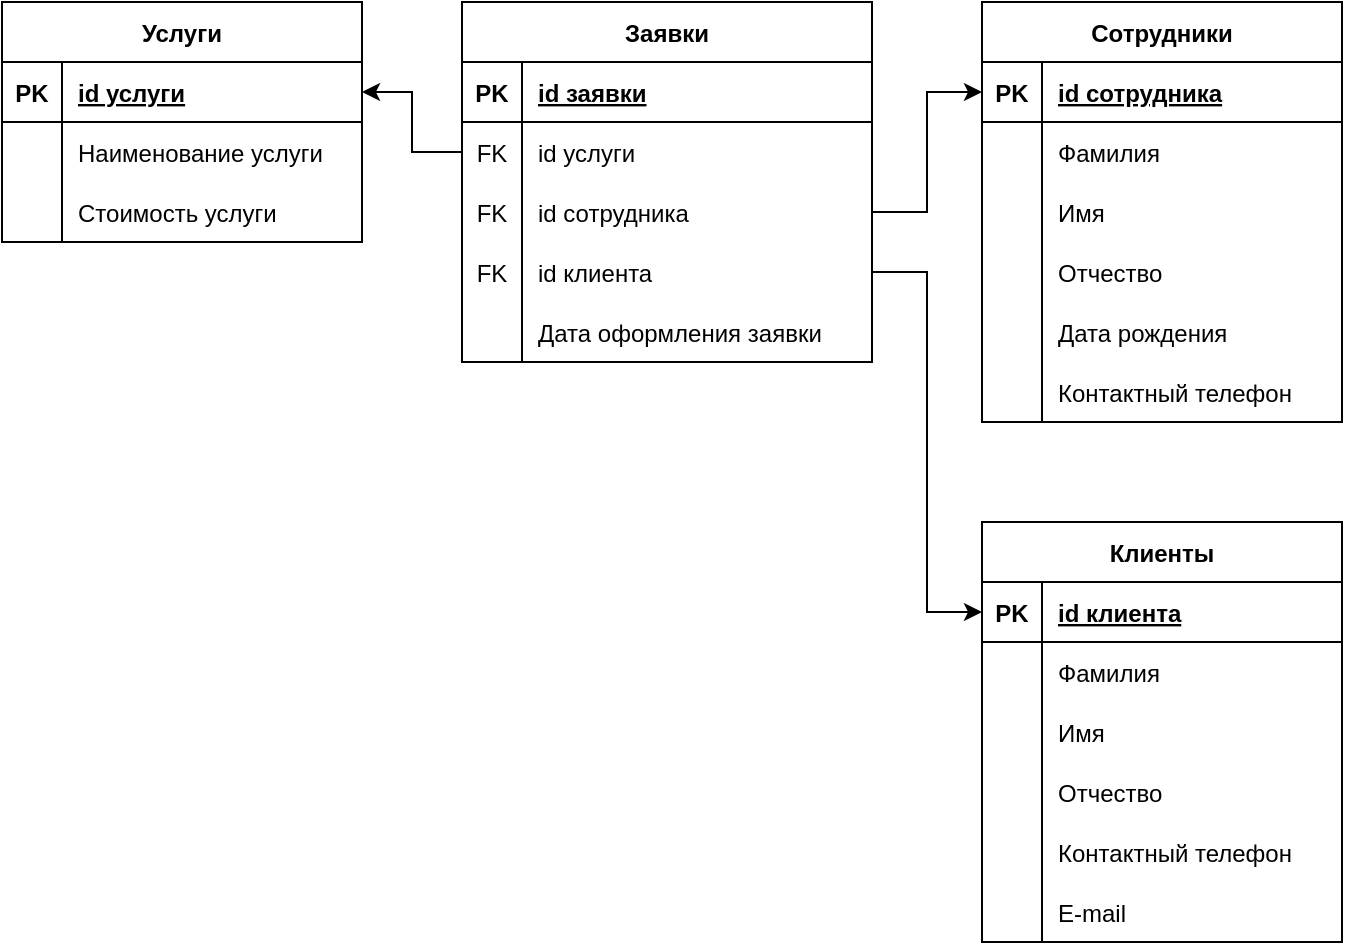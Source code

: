 <mxfile version="20.7.4" type="device"><diagram id="R2lEEEUBdFMjLlhIrx00" name="Page-1"><mxGraphModel dx="1235" dy="684" grid="1" gridSize="10" guides="1" tooltips="1" connect="1" arrows="1" fold="1" page="1" pageScale="1" pageWidth="850" pageHeight="1100" math="0" shadow="0" extFonts="Permanent Marker^https://fonts.googleapis.com/css?family=Permanent+Marker"><root><mxCell id="0"/><mxCell id="1" parent="0"/><mxCell id="jFh-nsQU25bvcVuHla3Z-1" value="Клиенты" style="shape=table;startSize=30;container=1;collapsible=1;childLayout=tableLayout;fixedRows=1;rowLines=0;fontStyle=1;align=center;resizeLast=1;" parent="1" vertex="1"><mxGeometry x="560" y="320" width="180" height="210" as="geometry"/></mxCell><mxCell id="jFh-nsQU25bvcVuHla3Z-2" value="" style="shape=tableRow;horizontal=0;startSize=0;swimlaneHead=0;swimlaneBody=0;fillColor=none;collapsible=0;dropTarget=0;points=[[0,0.5],[1,0.5]];portConstraint=eastwest;top=0;left=0;right=0;bottom=1;" parent="jFh-nsQU25bvcVuHla3Z-1" vertex="1"><mxGeometry y="30" width="180" height="30" as="geometry"/></mxCell><mxCell id="jFh-nsQU25bvcVuHla3Z-3" value="PK" style="shape=partialRectangle;connectable=0;fillColor=none;top=0;left=0;bottom=0;right=0;fontStyle=1;overflow=hidden;" parent="jFh-nsQU25bvcVuHla3Z-2" vertex="1"><mxGeometry width="30" height="30" as="geometry"><mxRectangle width="30" height="30" as="alternateBounds"/></mxGeometry></mxCell><mxCell id="jFh-nsQU25bvcVuHla3Z-4" value="id клиента" style="shape=partialRectangle;connectable=0;fillColor=none;top=0;left=0;bottom=0;right=0;align=left;spacingLeft=6;fontStyle=5;overflow=hidden;" parent="jFh-nsQU25bvcVuHla3Z-2" vertex="1"><mxGeometry x="30" width="150" height="30" as="geometry"><mxRectangle width="150" height="30" as="alternateBounds"/></mxGeometry></mxCell><mxCell id="jFh-nsQU25bvcVuHla3Z-5" value="" style="shape=tableRow;horizontal=0;startSize=0;swimlaneHead=0;swimlaneBody=0;fillColor=none;collapsible=0;dropTarget=0;points=[[0,0.5],[1,0.5]];portConstraint=eastwest;top=0;left=0;right=0;bottom=0;" parent="jFh-nsQU25bvcVuHla3Z-1" vertex="1"><mxGeometry y="60" width="180" height="30" as="geometry"/></mxCell><mxCell id="jFh-nsQU25bvcVuHla3Z-6" value="" style="shape=partialRectangle;connectable=0;fillColor=none;top=0;left=0;bottom=0;right=0;editable=1;overflow=hidden;" parent="jFh-nsQU25bvcVuHla3Z-5" vertex="1"><mxGeometry width="30" height="30" as="geometry"><mxRectangle width="30" height="30" as="alternateBounds"/></mxGeometry></mxCell><mxCell id="jFh-nsQU25bvcVuHla3Z-7" value="Фамилия" style="shape=partialRectangle;connectable=0;fillColor=none;top=0;left=0;bottom=0;right=0;align=left;spacingLeft=6;overflow=hidden;" parent="jFh-nsQU25bvcVuHla3Z-5" vertex="1"><mxGeometry x="30" width="150" height="30" as="geometry"><mxRectangle width="150" height="30" as="alternateBounds"/></mxGeometry></mxCell><mxCell id="jFh-nsQU25bvcVuHla3Z-8" value="" style="shape=tableRow;horizontal=0;startSize=0;swimlaneHead=0;swimlaneBody=0;fillColor=none;collapsible=0;dropTarget=0;points=[[0,0.5],[1,0.5]];portConstraint=eastwest;top=0;left=0;right=0;bottom=0;" parent="jFh-nsQU25bvcVuHla3Z-1" vertex="1"><mxGeometry y="90" width="180" height="30" as="geometry"/></mxCell><mxCell id="jFh-nsQU25bvcVuHla3Z-9" value="" style="shape=partialRectangle;connectable=0;fillColor=none;top=0;left=0;bottom=0;right=0;editable=1;overflow=hidden;" parent="jFh-nsQU25bvcVuHla3Z-8" vertex="1"><mxGeometry width="30" height="30" as="geometry"><mxRectangle width="30" height="30" as="alternateBounds"/></mxGeometry></mxCell><mxCell id="jFh-nsQU25bvcVuHla3Z-10" value="Имя " style="shape=partialRectangle;connectable=0;fillColor=none;top=0;left=0;bottom=0;right=0;align=left;spacingLeft=6;overflow=hidden;" parent="jFh-nsQU25bvcVuHla3Z-8" vertex="1"><mxGeometry x="30" width="150" height="30" as="geometry"><mxRectangle width="150" height="30" as="alternateBounds"/></mxGeometry></mxCell><mxCell id="jFh-nsQU25bvcVuHla3Z-11" value="" style="shape=tableRow;horizontal=0;startSize=0;swimlaneHead=0;swimlaneBody=0;fillColor=none;collapsible=0;dropTarget=0;points=[[0,0.5],[1,0.5]];portConstraint=eastwest;top=0;left=0;right=0;bottom=0;" parent="jFh-nsQU25bvcVuHla3Z-1" vertex="1"><mxGeometry y="120" width="180" height="30" as="geometry"/></mxCell><mxCell id="jFh-nsQU25bvcVuHla3Z-12" value="" style="shape=partialRectangle;connectable=0;fillColor=none;top=0;left=0;bottom=0;right=0;editable=1;overflow=hidden;" parent="jFh-nsQU25bvcVuHla3Z-11" vertex="1"><mxGeometry width="30" height="30" as="geometry"><mxRectangle width="30" height="30" as="alternateBounds"/></mxGeometry></mxCell><mxCell id="jFh-nsQU25bvcVuHla3Z-13" value="Отчество" style="shape=partialRectangle;connectable=0;fillColor=none;top=0;left=0;bottom=0;right=0;align=left;spacingLeft=6;overflow=hidden;" parent="jFh-nsQU25bvcVuHla3Z-11" vertex="1"><mxGeometry x="30" width="150" height="30" as="geometry"><mxRectangle width="150" height="30" as="alternateBounds"/></mxGeometry></mxCell><mxCell id="Pb9ylO1jPpmIEqLWhV_H-1" value="" style="shape=tableRow;horizontal=0;startSize=0;swimlaneHead=0;swimlaneBody=0;fillColor=none;collapsible=0;dropTarget=0;points=[[0,0.5],[1,0.5]];portConstraint=eastwest;top=0;left=0;right=0;bottom=0;" vertex="1" parent="jFh-nsQU25bvcVuHla3Z-1"><mxGeometry y="150" width="180" height="30" as="geometry"/></mxCell><mxCell id="Pb9ylO1jPpmIEqLWhV_H-2" value="" style="shape=partialRectangle;connectable=0;fillColor=none;top=0;left=0;bottom=0;right=0;editable=1;overflow=hidden;" vertex="1" parent="Pb9ylO1jPpmIEqLWhV_H-1"><mxGeometry width="30" height="30" as="geometry"><mxRectangle width="30" height="30" as="alternateBounds"/></mxGeometry></mxCell><mxCell id="Pb9ylO1jPpmIEqLWhV_H-3" value="Контактный телефон" style="shape=partialRectangle;connectable=0;fillColor=none;top=0;left=0;bottom=0;right=0;align=left;spacingLeft=6;overflow=hidden;" vertex="1" parent="Pb9ylO1jPpmIEqLWhV_H-1"><mxGeometry x="30" width="150" height="30" as="geometry"><mxRectangle width="150" height="30" as="alternateBounds"/></mxGeometry></mxCell><mxCell id="Pb9ylO1jPpmIEqLWhV_H-4" value="" style="shape=tableRow;horizontal=0;startSize=0;swimlaneHead=0;swimlaneBody=0;fillColor=none;collapsible=0;dropTarget=0;points=[[0,0.5],[1,0.5]];portConstraint=eastwest;top=0;left=0;right=0;bottom=0;" vertex="1" parent="jFh-nsQU25bvcVuHla3Z-1"><mxGeometry y="180" width="180" height="30" as="geometry"/></mxCell><mxCell id="Pb9ylO1jPpmIEqLWhV_H-5" value="" style="shape=partialRectangle;connectable=0;fillColor=none;top=0;left=0;bottom=0;right=0;editable=1;overflow=hidden;" vertex="1" parent="Pb9ylO1jPpmIEqLWhV_H-4"><mxGeometry width="30" height="30" as="geometry"><mxRectangle width="30" height="30" as="alternateBounds"/></mxGeometry></mxCell><mxCell id="Pb9ylO1jPpmIEqLWhV_H-6" value="E-mail" style="shape=partialRectangle;connectable=0;fillColor=none;top=0;left=0;bottom=0;right=0;align=left;spacingLeft=6;overflow=hidden;" vertex="1" parent="Pb9ylO1jPpmIEqLWhV_H-4"><mxGeometry x="30" width="150" height="30" as="geometry"><mxRectangle width="150" height="30" as="alternateBounds"/></mxGeometry></mxCell><mxCell id="Pb9ylO1jPpmIEqLWhV_H-7" value="Услуги" style="shape=table;startSize=30;container=1;collapsible=1;childLayout=tableLayout;fixedRows=1;rowLines=0;fontStyle=1;align=center;resizeLast=1;" vertex="1" parent="1"><mxGeometry x="70" y="60" width="180" height="120" as="geometry"/></mxCell><mxCell id="Pb9ylO1jPpmIEqLWhV_H-8" value="" style="shape=tableRow;horizontal=0;startSize=0;swimlaneHead=0;swimlaneBody=0;fillColor=none;collapsible=0;dropTarget=0;points=[[0,0.5],[1,0.5]];portConstraint=eastwest;top=0;left=0;right=0;bottom=1;" vertex="1" parent="Pb9ylO1jPpmIEqLWhV_H-7"><mxGeometry y="30" width="180" height="30" as="geometry"/></mxCell><mxCell id="Pb9ylO1jPpmIEqLWhV_H-9" value="PK" style="shape=partialRectangle;connectable=0;fillColor=none;top=0;left=0;bottom=0;right=0;fontStyle=1;overflow=hidden;" vertex="1" parent="Pb9ylO1jPpmIEqLWhV_H-8"><mxGeometry width="30" height="30" as="geometry"><mxRectangle width="30" height="30" as="alternateBounds"/></mxGeometry></mxCell><mxCell id="Pb9ylO1jPpmIEqLWhV_H-10" value="id услуги" style="shape=partialRectangle;connectable=0;fillColor=none;top=0;left=0;bottom=0;right=0;align=left;spacingLeft=6;fontStyle=5;overflow=hidden;" vertex="1" parent="Pb9ylO1jPpmIEqLWhV_H-8"><mxGeometry x="30" width="150" height="30" as="geometry"><mxRectangle width="150" height="30" as="alternateBounds"/></mxGeometry></mxCell><mxCell id="Pb9ylO1jPpmIEqLWhV_H-11" value="" style="shape=tableRow;horizontal=0;startSize=0;swimlaneHead=0;swimlaneBody=0;fillColor=none;collapsible=0;dropTarget=0;points=[[0,0.5],[1,0.5]];portConstraint=eastwest;top=0;left=0;right=0;bottom=0;" vertex="1" parent="Pb9ylO1jPpmIEqLWhV_H-7"><mxGeometry y="60" width="180" height="30" as="geometry"/></mxCell><mxCell id="Pb9ylO1jPpmIEqLWhV_H-12" value="" style="shape=partialRectangle;connectable=0;fillColor=none;top=0;left=0;bottom=0;right=0;editable=1;overflow=hidden;" vertex="1" parent="Pb9ylO1jPpmIEqLWhV_H-11"><mxGeometry width="30" height="30" as="geometry"><mxRectangle width="30" height="30" as="alternateBounds"/></mxGeometry></mxCell><mxCell id="Pb9ylO1jPpmIEqLWhV_H-13" value="Наименование услуги" style="shape=partialRectangle;connectable=0;fillColor=none;top=0;left=0;bottom=0;right=0;align=left;spacingLeft=6;overflow=hidden;" vertex="1" parent="Pb9ylO1jPpmIEqLWhV_H-11"><mxGeometry x="30" width="150" height="30" as="geometry"><mxRectangle width="150" height="30" as="alternateBounds"/></mxGeometry></mxCell><mxCell id="Pb9ylO1jPpmIEqLWhV_H-26" value="" style="shape=tableRow;horizontal=0;startSize=0;swimlaneHead=0;swimlaneBody=0;fillColor=none;collapsible=0;dropTarget=0;points=[[0,0.5],[1,0.5]];portConstraint=eastwest;top=0;left=0;right=0;bottom=0;" vertex="1" parent="Pb9ylO1jPpmIEqLWhV_H-7"><mxGeometry y="90" width="180" height="30" as="geometry"/></mxCell><mxCell id="Pb9ylO1jPpmIEqLWhV_H-27" value="" style="shape=partialRectangle;connectable=0;fillColor=none;top=0;left=0;bottom=0;right=0;editable=1;overflow=hidden;" vertex="1" parent="Pb9ylO1jPpmIEqLWhV_H-26"><mxGeometry width="30" height="30" as="geometry"><mxRectangle width="30" height="30" as="alternateBounds"/></mxGeometry></mxCell><mxCell id="Pb9ylO1jPpmIEqLWhV_H-28" value="Стоимость услуги" style="shape=partialRectangle;connectable=0;fillColor=none;top=0;left=0;bottom=0;right=0;align=left;spacingLeft=6;overflow=hidden;" vertex="1" parent="Pb9ylO1jPpmIEqLWhV_H-26"><mxGeometry x="30" width="150" height="30" as="geometry"><mxRectangle width="150" height="30" as="alternateBounds"/></mxGeometry></mxCell><mxCell id="Pb9ylO1jPpmIEqLWhV_H-29" value="Заявки" style="shape=table;startSize=30;container=1;collapsible=1;childLayout=tableLayout;fixedRows=1;rowLines=0;fontStyle=1;align=center;resizeLast=1;" vertex="1" parent="1"><mxGeometry x="300" y="60" width="205" height="180" as="geometry"/></mxCell><mxCell id="Pb9ylO1jPpmIEqLWhV_H-30" value="" style="shape=tableRow;horizontal=0;startSize=0;swimlaneHead=0;swimlaneBody=0;fillColor=none;collapsible=0;dropTarget=0;points=[[0,0.5],[1,0.5]];portConstraint=eastwest;top=0;left=0;right=0;bottom=1;" vertex="1" parent="Pb9ylO1jPpmIEqLWhV_H-29"><mxGeometry y="30" width="205" height="30" as="geometry"/></mxCell><mxCell id="Pb9ylO1jPpmIEqLWhV_H-31" value="PK" style="shape=partialRectangle;connectable=0;fillColor=none;top=0;left=0;bottom=0;right=0;fontStyle=1;overflow=hidden;" vertex="1" parent="Pb9ylO1jPpmIEqLWhV_H-30"><mxGeometry width="30" height="30" as="geometry"><mxRectangle width="30" height="30" as="alternateBounds"/></mxGeometry></mxCell><mxCell id="Pb9ylO1jPpmIEqLWhV_H-32" value="id заявки" style="shape=partialRectangle;connectable=0;fillColor=none;top=0;left=0;bottom=0;right=0;align=left;spacingLeft=6;fontStyle=5;overflow=hidden;" vertex="1" parent="Pb9ylO1jPpmIEqLWhV_H-30"><mxGeometry x="30" width="175" height="30" as="geometry"><mxRectangle width="175" height="30" as="alternateBounds"/></mxGeometry></mxCell><mxCell id="Pb9ylO1jPpmIEqLWhV_H-33" value="" style="shape=tableRow;horizontal=0;startSize=0;swimlaneHead=0;swimlaneBody=0;fillColor=none;collapsible=0;dropTarget=0;points=[[0,0.5],[1,0.5]];portConstraint=eastwest;top=0;left=0;right=0;bottom=0;swimlaneLine=1;" vertex="1" parent="Pb9ylO1jPpmIEqLWhV_H-29"><mxGeometry y="60" width="205" height="30" as="geometry"/></mxCell><mxCell id="Pb9ylO1jPpmIEqLWhV_H-34" value="FK" style="shape=partialRectangle;connectable=0;fillColor=none;top=0;left=0;bottom=0;right=0;editable=1;overflow=hidden;" vertex="1" parent="Pb9ylO1jPpmIEqLWhV_H-33"><mxGeometry width="30" height="30" as="geometry"><mxRectangle width="30" height="30" as="alternateBounds"/></mxGeometry></mxCell><mxCell id="Pb9ylO1jPpmIEqLWhV_H-35" value="id услуги" style="shape=partialRectangle;connectable=0;fillColor=none;top=0;left=0;bottom=0;right=0;align=left;spacingLeft=6;overflow=hidden;" vertex="1" parent="Pb9ylO1jPpmIEqLWhV_H-33"><mxGeometry x="30" width="175" height="30" as="geometry"><mxRectangle width="175" height="30" as="alternateBounds"/></mxGeometry></mxCell><mxCell id="Pb9ylO1jPpmIEqLWhV_H-36" value="" style="shape=tableRow;horizontal=0;startSize=0;swimlaneHead=0;swimlaneBody=0;fillColor=none;collapsible=0;dropTarget=0;points=[[0,0.5],[1,0.5]];portConstraint=eastwest;top=0;left=0;right=0;bottom=0;" vertex="1" parent="Pb9ylO1jPpmIEqLWhV_H-29"><mxGeometry y="90" width="205" height="30" as="geometry"/></mxCell><mxCell id="Pb9ylO1jPpmIEqLWhV_H-37" value="FK" style="shape=partialRectangle;connectable=0;fillColor=none;top=0;left=0;bottom=0;right=0;editable=1;overflow=hidden;" vertex="1" parent="Pb9ylO1jPpmIEqLWhV_H-36"><mxGeometry width="30" height="30" as="geometry"><mxRectangle width="30" height="30" as="alternateBounds"/></mxGeometry></mxCell><mxCell id="Pb9ylO1jPpmIEqLWhV_H-38" value="id сотрудника" style="shape=partialRectangle;connectable=0;fillColor=none;top=0;left=0;bottom=0;right=0;align=left;spacingLeft=6;overflow=hidden;" vertex="1" parent="Pb9ylO1jPpmIEqLWhV_H-36"><mxGeometry x="30" width="175" height="30" as="geometry"><mxRectangle width="175" height="30" as="alternateBounds"/></mxGeometry></mxCell><mxCell id="Pb9ylO1jPpmIEqLWhV_H-92" value="" style="shape=tableRow;horizontal=0;startSize=0;swimlaneHead=0;swimlaneBody=0;fillColor=none;collapsible=0;dropTarget=0;points=[[0,0.5],[1,0.5]];portConstraint=eastwest;top=0;left=0;right=0;bottom=0;" vertex="1" parent="Pb9ylO1jPpmIEqLWhV_H-29"><mxGeometry y="120" width="205" height="30" as="geometry"/></mxCell><mxCell id="Pb9ylO1jPpmIEqLWhV_H-93" value="FK" style="shape=partialRectangle;connectable=0;fillColor=none;top=0;left=0;bottom=0;right=0;editable=1;overflow=hidden;" vertex="1" parent="Pb9ylO1jPpmIEqLWhV_H-92"><mxGeometry width="30" height="30" as="geometry"><mxRectangle width="30" height="30" as="alternateBounds"/></mxGeometry></mxCell><mxCell id="Pb9ylO1jPpmIEqLWhV_H-94" value="id клиента" style="shape=partialRectangle;connectable=0;fillColor=none;top=0;left=0;bottom=0;right=0;align=left;spacingLeft=6;overflow=hidden;" vertex="1" parent="Pb9ylO1jPpmIEqLWhV_H-92"><mxGeometry x="30" width="175" height="30" as="geometry"><mxRectangle width="175" height="30" as="alternateBounds"/></mxGeometry></mxCell><mxCell id="Pb9ylO1jPpmIEqLWhV_H-59" value="" style="shape=tableRow;horizontal=0;startSize=0;swimlaneHead=0;swimlaneBody=0;fillColor=none;collapsible=0;dropTarget=0;points=[[0,0.5],[1,0.5]];portConstraint=eastwest;top=0;left=0;right=0;bottom=0;" vertex="1" parent="Pb9ylO1jPpmIEqLWhV_H-29"><mxGeometry y="150" width="205" height="30" as="geometry"/></mxCell><mxCell id="Pb9ylO1jPpmIEqLWhV_H-60" value="" style="shape=partialRectangle;connectable=0;fillColor=none;top=0;left=0;bottom=0;right=0;editable=1;overflow=hidden;" vertex="1" parent="Pb9ylO1jPpmIEqLWhV_H-59"><mxGeometry width="30" height="30" as="geometry"><mxRectangle width="30" height="30" as="alternateBounds"/></mxGeometry></mxCell><mxCell id="Pb9ylO1jPpmIEqLWhV_H-61" value="Дата оформления заявки" style="shape=partialRectangle;connectable=0;fillColor=none;top=0;left=0;bottom=0;right=0;align=left;spacingLeft=6;overflow=hidden;" vertex="1" parent="Pb9ylO1jPpmIEqLWhV_H-59"><mxGeometry x="30" width="175" height="30" as="geometry"><mxRectangle width="175" height="30" as="alternateBounds"/></mxGeometry></mxCell><mxCell id="Pb9ylO1jPpmIEqLWhV_H-39" value="Сотрудники" style="shape=table;startSize=30;container=1;collapsible=1;childLayout=tableLayout;fixedRows=1;rowLines=0;fontStyle=1;align=center;resizeLast=1;" vertex="1" parent="1"><mxGeometry x="560" y="60" width="180" height="210" as="geometry"/></mxCell><mxCell id="Pb9ylO1jPpmIEqLWhV_H-40" value="" style="shape=tableRow;horizontal=0;startSize=0;swimlaneHead=0;swimlaneBody=0;fillColor=none;collapsible=0;dropTarget=0;points=[[0,0.5],[1,0.5]];portConstraint=eastwest;top=0;left=0;right=0;bottom=1;" vertex="1" parent="Pb9ylO1jPpmIEqLWhV_H-39"><mxGeometry y="30" width="180" height="30" as="geometry"/></mxCell><mxCell id="Pb9ylO1jPpmIEqLWhV_H-41" value="PK" style="shape=partialRectangle;connectable=0;fillColor=none;top=0;left=0;bottom=0;right=0;fontStyle=1;overflow=hidden;" vertex="1" parent="Pb9ylO1jPpmIEqLWhV_H-40"><mxGeometry width="30" height="30" as="geometry"><mxRectangle width="30" height="30" as="alternateBounds"/></mxGeometry></mxCell><mxCell id="Pb9ylO1jPpmIEqLWhV_H-42" value="id сотрудника" style="shape=partialRectangle;connectable=0;fillColor=none;top=0;left=0;bottom=0;right=0;align=left;spacingLeft=6;fontStyle=5;overflow=hidden;" vertex="1" parent="Pb9ylO1jPpmIEqLWhV_H-40"><mxGeometry x="30" width="150" height="30" as="geometry"><mxRectangle width="150" height="30" as="alternateBounds"/></mxGeometry></mxCell><mxCell id="Pb9ylO1jPpmIEqLWhV_H-43" value="" style="shape=tableRow;horizontal=0;startSize=0;swimlaneHead=0;swimlaneBody=0;fillColor=none;collapsible=0;dropTarget=0;points=[[0,0.5],[1,0.5]];portConstraint=eastwest;top=0;left=0;right=0;bottom=0;" vertex="1" parent="Pb9ylO1jPpmIEqLWhV_H-39"><mxGeometry y="60" width="180" height="30" as="geometry"/></mxCell><mxCell id="Pb9ylO1jPpmIEqLWhV_H-44" value="" style="shape=partialRectangle;connectable=0;fillColor=none;top=0;left=0;bottom=0;right=0;editable=1;overflow=hidden;" vertex="1" parent="Pb9ylO1jPpmIEqLWhV_H-43"><mxGeometry width="30" height="30" as="geometry"><mxRectangle width="30" height="30" as="alternateBounds"/></mxGeometry></mxCell><mxCell id="Pb9ylO1jPpmIEqLWhV_H-45" value="Фамилия" style="shape=partialRectangle;connectable=0;fillColor=none;top=0;left=0;bottom=0;right=0;align=left;spacingLeft=6;overflow=hidden;" vertex="1" parent="Pb9ylO1jPpmIEqLWhV_H-43"><mxGeometry x="30" width="150" height="30" as="geometry"><mxRectangle width="150" height="30" as="alternateBounds"/></mxGeometry></mxCell><mxCell id="Pb9ylO1jPpmIEqLWhV_H-46" value="" style="shape=tableRow;horizontal=0;startSize=0;swimlaneHead=0;swimlaneBody=0;fillColor=none;collapsible=0;dropTarget=0;points=[[0,0.5],[1,0.5]];portConstraint=eastwest;top=0;left=0;right=0;bottom=0;" vertex="1" parent="Pb9ylO1jPpmIEqLWhV_H-39"><mxGeometry y="90" width="180" height="30" as="geometry"/></mxCell><mxCell id="Pb9ylO1jPpmIEqLWhV_H-47" value="" style="shape=partialRectangle;connectable=0;fillColor=none;top=0;left=0;bottom=0;right=0;editable=1;overflow=hidden;" vertex="1" parent="Pb9ylO1jPpmIEqLWhV_H-46"><mxGeometry width="30" height="30" as="geometry"><mxRectangle width="30" height="30" as="alternateBounds"/></mxGeometry></mxCell><mxCell id="Pb9ylO1jPpmIEqLWhV_H-48" value="Имя " style="shape=partialRectangle;connectable=0;fillColor=none;top=0;left=0;bottom=0;right=0;align=left;spacingLeft=6;overflow=hidden;" vertex="1" parent="Pb9ylO1jPpmIEqLWhV_H-46"><mxGeometry x="30" width="150" height="30" as="geometry"><mxRectangle width="150" height="30" as="alternateBounds"/></mxGeometry></mxCell><mxCell id="Pb9ylO1jPpmIEqLWhV_H-49" value="" style="shape=tableRow;horizontal=0;startSize=0;swimlaneHead=0;swimlaneBody=0;fillColor=none;collapsible=0;dropTarget=0;points=[[0,0.5],[1,0.5]];portConstraint=eastwest;top=0;left=0;right=0;bottom=0;" vertex="1" parent="Pb9ylO1jPpmIEqLWhV_H-39"><mxGeometry y="120" width="180" height="30" as="geometry"/></mxCell><mxCell id="Pb9ylO1jPpmIEqLWhV_H-50" value="" style="shape=partialRectangle;connectable=0;fillColor=none;top=0;left=0;bottom=0;right=0;editable=1;overflow=hidden;" vertex="1" parent="Pb9ylO1jPpmIEqLWhV_H-49"><mxGeometry width="30" height="30" as="geometry"><mxRectangle width="30" height="30" as="alternateBounds"/></mxGeometry></mxCell><mxCell id="Pb9ylO1jPpmIEqLWhV_H-51" value="Отчество" style="shape=partialRectangle;connectable=0;fillColor=none;top=0;left=0;bottom=0;right=0;align=left;spacingLeft=6;overflow=hidden;" vertex="1" parent="Pb9ylO1jPpmIEqLWhV_H-49"><mxGeometry x="30" width="150" height="30" as="geometry"><mxRectangle width="150" height="30" as="alternateBounds"/></mxGeometry></mxCell><mxCell id="Pb9ylO1jPpmIEqLWhV_H-52" value="" style="shape=tableRow;horizontal=0;startSize=0;swimlaneHead=0;swimlaneBody=0;fillColor=none;collapsible=0;dropTarget=0;points=[[0,0.5],[1,0.5]];portConstraint=eastwest;top=0;left=0;right=0;bottom=0;" vertex="1" parent="Pb9ylO1jPpmIEqLWhV_H-39"><mxGeometry y="150" width="180" height="30" as="geometry"/></mxCell><mxCell id="Pb9ylO1jPpmIEqLWhV_H-53" value="" style="shape=partialRectangle;connectable=0;fillColor=none;top=0;left=0;bottom=0;right=0;editable=1;overflow=hidden;" vertex="1" parent="Pb9ylO1jPpmIEqLWhV_H-52"><mxGeometry width="30" height="30" as="geometry"><mxRectangle width="30" height="30" as="alternateBounds"/></mxGeometry></mxCell><mxCell id="Pb9ylO1jPpmIEqLWhV_H-54" value="Дата рождения" style="shape=partialRectangle;connectable=0;fillColor=none;top=0;left=0;bottom=0;right=0;align=left;spacingLeft=6;overflow=hidden;" vertex="1" parent="Pb9ylO1jPpmIEqLWhV_H-52"><mxGeometry x="30" width="150" height="30" as="geometry"><mxRectangle width="150" height="30" as="alternateBounds"/></mxGeometry></mxCell><mxCell id="Pb9ylO1jPpmIEqLWhV_H-55" value="" style="shape=tableRow;horizontal=0;startSize=0;swimlaneHead=0;swimlaneBody=0;fillColor=none;collapsible=0;dropTarget=0;points=[[0,0.5],[1,0.5]];portConstraint=eastwest;top=0;left=0;right=0;bottom=0;" vertex="1" parent="Pb9ylO1jPpmIEqLWhV_H-39"><mxGeometry y="180" width="180" height="30" as="geometry"/></mxCell><mxCell id="Pb9ylO1jPpmIEqLWhV_H-56" value="" style="shape=partialRectangle;connectable=0;fillColor=none;top=0;left=0;bottom=0;right=0;editable=1;overflow=hidden;" vertex="1" parent="Pb9ylO1jPpmIEqLWhV_H-55"><mxGeometry width="30" height="30" as="geometry"><mxRectangle width="30" height="30" as="alternateBounds"/></mxGeometry></mxCell><mxCell id="Pb9ylO1jPpmIEqLWhV_H-57" value="Контактный телефон" style="shape=partialRectangle;connectable=0;fillColor=none;top=0;left=0;bottom=0;right=0;align=left;spacingLeft=6;overflow=hidden;" vertex="1" parent="Pb9ylO1jPpmIEqLWhV_H-55"><mxGeometry x="30" width="150" height="30" as="geometry"><mxRectangle width="150" height="30" as="alternateBounds"/></mxGeometry></mxCell><mxCell id="Pb9ylO1jPpmIEqLWhV_H-90" style="edgeStyle=orthogonalEdgeStyle;rounded=0;orthogonalLoop=1;jettySize=auto;html=1;" edge="1" parent="1" source="Pb9ylO1jPpmIEqLWhV_H-33" target="Pb9ylO1jPpmIEqLWhV_H-8"><mxGeometry relative="1" as="geometry"/></mxCell><mxCell id="Pb9ylO1jPpmIEqLWhV_H-91" style="edgeStyle=orthogonalEdgeStyle;rounded=0;orthogonalLoop=1;jettySize=auto;html=1;entryX=0;entryY=0.5;entryDx=0;entryDy=0;" edge="1" parent="1" source="Pb9ylO1jPpmIEqLWhV_H-36" target="Pb9ylO1jPpmIEqLWhV_H-40"><mxGeometry relative="1" as="geometry"/></mxCell><mxCell id="Pb9ylO1jPpmIEqLWhV_H-95" style="edgeStyle=orthogonalEdgeStyle;rounded=0;orthogonalLoop=1;jettySize=auto;html=1;entryX=0;entryY=0.5;entryDx=0;entryDy=0;" edge="1" parent="1" source="Pb9ylO1jPpmIEqLWhV_H-92" target="jFh-nsQU25bvcVuHla3Z-2"><mxGeometry relative="1" as="geometry"/></mxCell></root></mxGraphModel></diagram></mxfile>